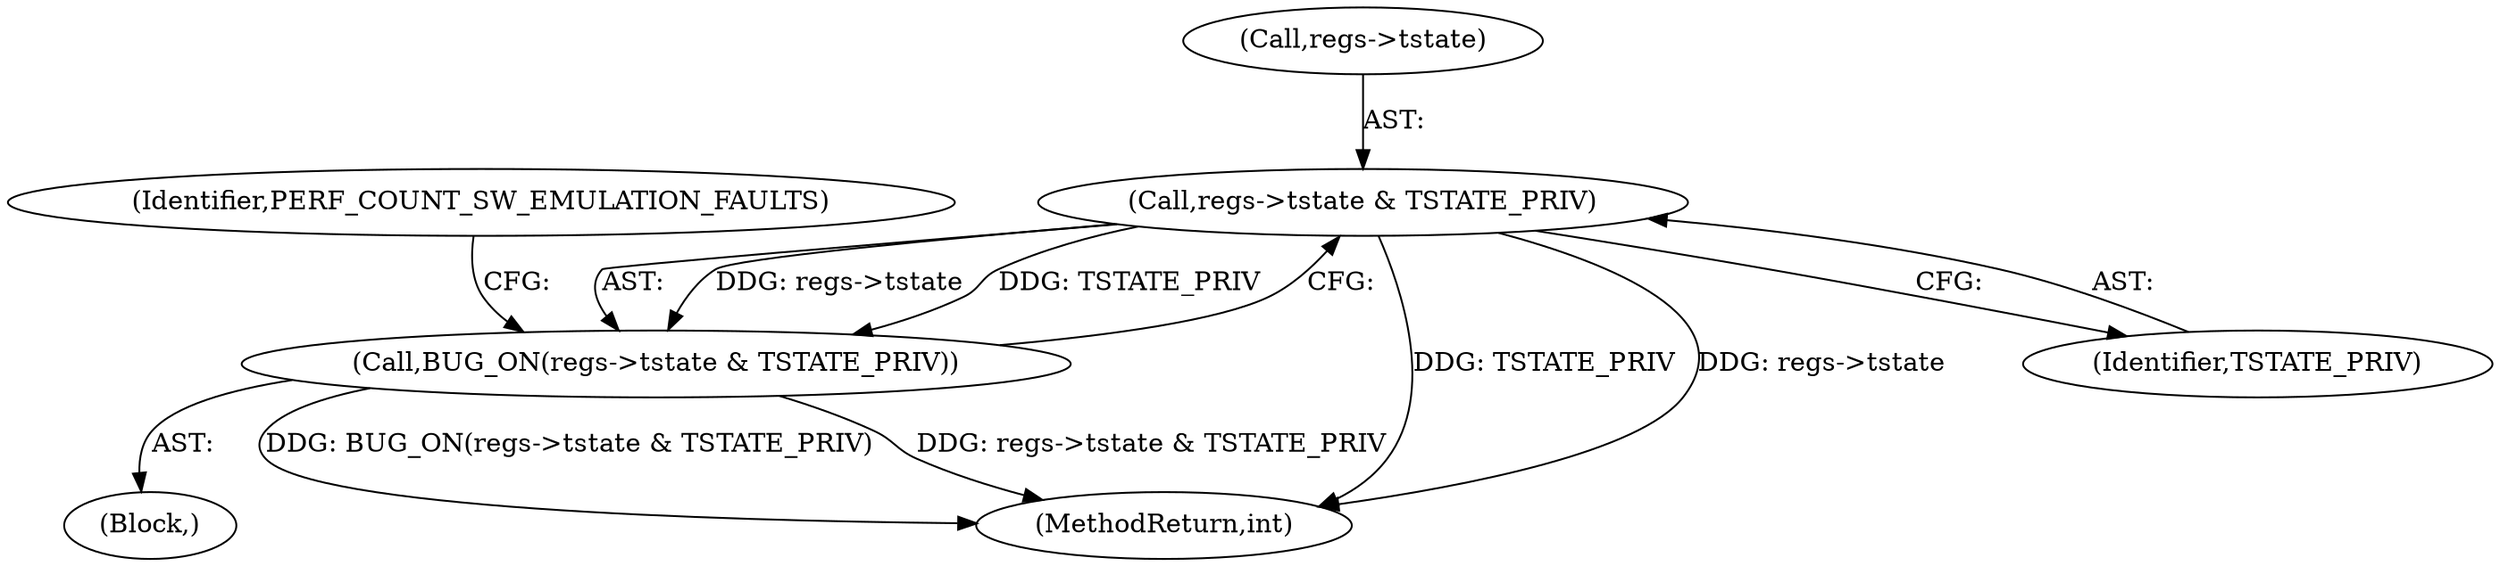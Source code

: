 digraph "0_linux_a8b0ca17b80e92faab46ee7179ba9e99ccb61233_40@pointer" {
"1000119" [label="(Call,regs->tstate & TSTATE_PRIV)"];
"1000118" [label="(Call,BUG_ON(regs->tstate & TSTATE_PRIV))"];
"1000110" [label="(Block,)"];
"1000251" [label="(MethodReturn,int)"];
"1000118" [label="(Call,BUG_ON(regs->tstate & TSTATE_PRIV))"];
"1000120" [label="(Call,regs->tstate)"];
"1000125" [label="(Identifier,PERF_COUNT_SW_EMULATION_FAULTS)"];
"1000119" [label="(Call,regs->tstate & TSTATE_PRIV)"];
"1000123" [label="(Identifier,TSTATE_PRIV)"];
"1000119" -> "1000118"  [label="AST: "];
"1000119" -> "1000123"  [label="CFG: "];
"1000120" -> "1000119"  [label="AST: "];
"1000123" -> "1000119"  [label="AST: "];
"1000118" -> "1000119"  [label="CFG: "];
"1000119" -> "1000251"  [label="DDG: TSTATE_PRIV"];
"1000119" -> "1000251"  [label="DDG: regs->tstate"];
"1000119" -> "1000118"  [label="DDG: regs->tstate"];
"1000119" -> "1000118"  [label="DDG: TSTATE_PRIV"];
"1000118" -> "1000110"  [label="AST: "];
"1000125" -> "1000118"  [label="CFG: "];
"1000118" -> "1000251"  [label="DDG: BUG_ON(regs->tstate & TSTATE_PRIV)"];
"1000118" -> "1000251"  [label="DDG: regs->tstate & TSTATE_PRIV"];
}
